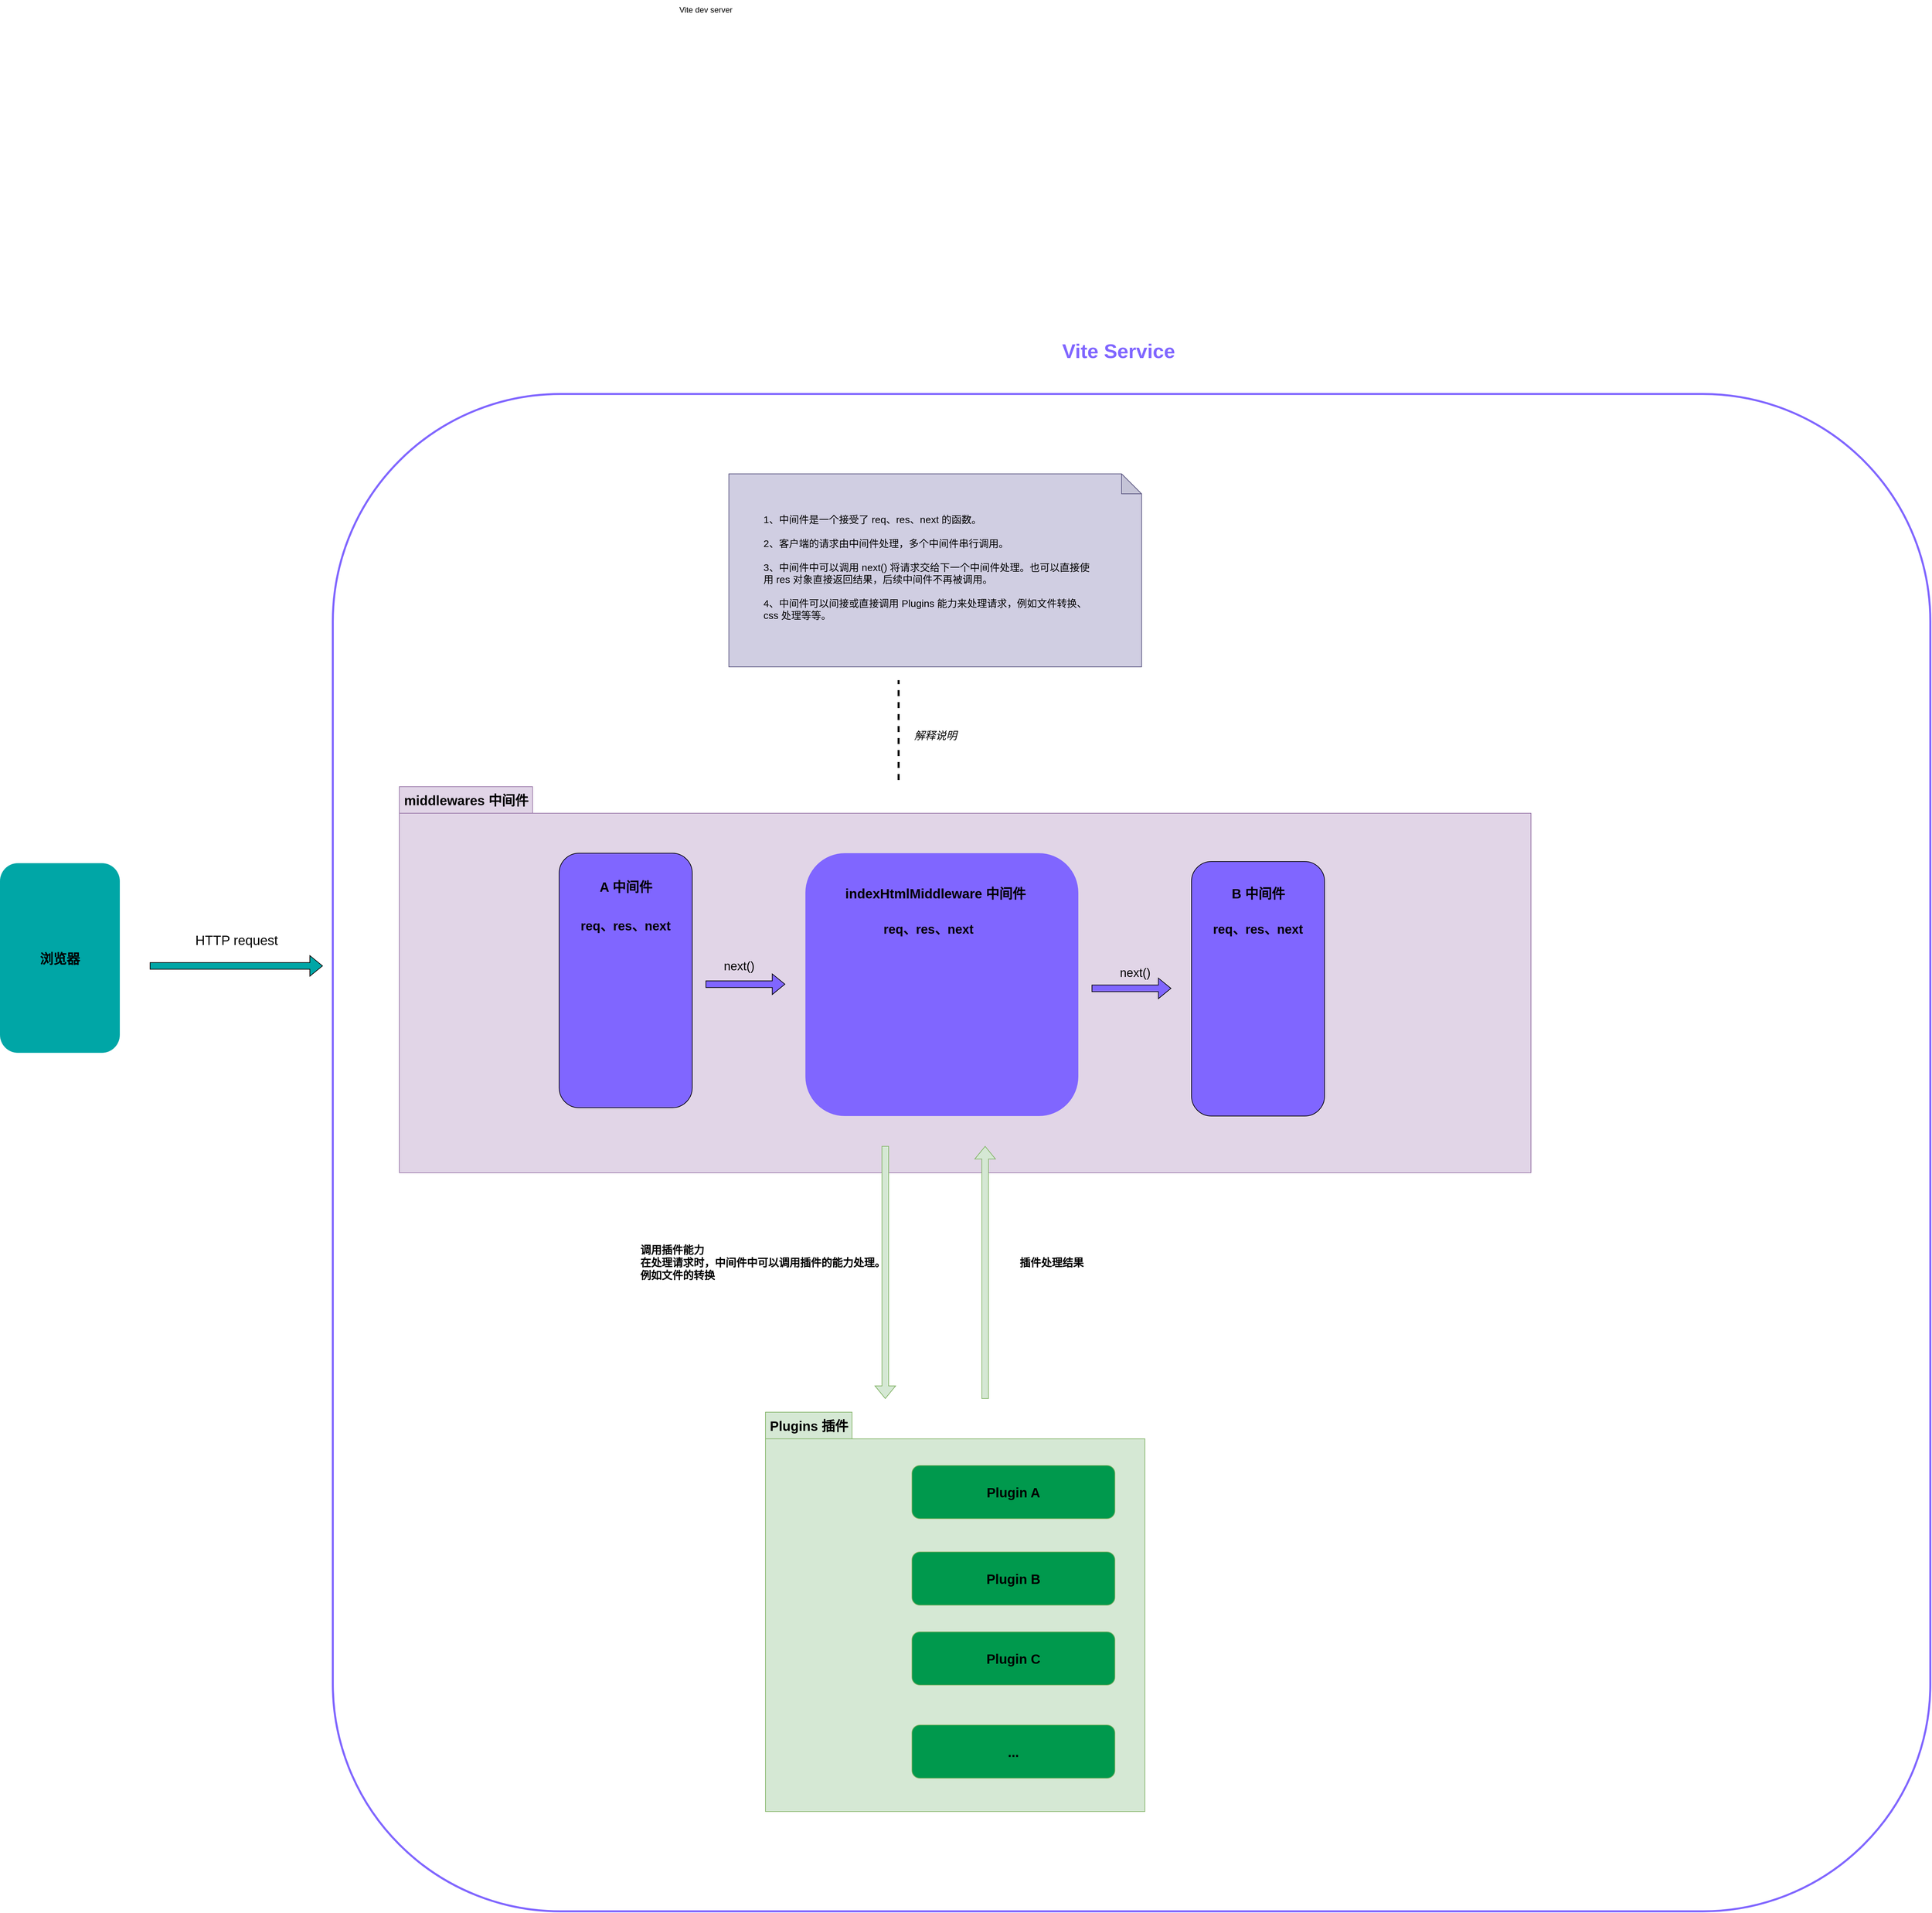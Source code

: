 <mxfile version="24.6.5" type="github">
  <diagram name="第 1 页" id="OXRmj3ONts_fg6BUwYeo">
    <mxGraphModel dx="2901" dy="2267" grid="1" gridSize="10" guides="1" tooltips="1" connect="1" arrows="1" fold="1" page="1" pageScale="1" pageWidth="827" pageHeight="1169" math="0" shadow="0">
      <root>
        <mxCell id="0" />
        <mxCell id="1" parent="0" />
        <mxCell id="Advp9efCXmAQx4mpiXnv-3" style="edgeStyle=orthogonalEdgeStyle;rounded=0;orthogonalLoop=1;jettySize=auto;html=1;strokeColor=none;" parent="1" source="Advp9efCXmAQx4mpiXnv-2" edge="1">
          <mxGeometry relative="1" as="geometry">
            <mxPoint x="350" y="350" as="targetPoint" />
          </mxGeometry>
        </mxCell>
        <mxCell id="Advp9efCXmAQx4mpiXnv-2" value="浏览器" style="rounded=1;whiteSpace=wrap;html=1;fillColor=#00A6A6;strokeColor=none;fontSize=20;fontStyle=1" parent="1" vertex="1">
          <mxGeometry x="-250" y="245" width="180" height="285" as="geometry" />
        </mxCell>
        <mxCell id="Advp9efCXmAQx4mpiXnv-4" value="HTTP request" style="text;html=1;align=center;verticalAlign=middle;resizable=0;points=[];autosize=1;strokeColor=none;fillColor=none;fontSize=20;" parent="1" vertex="1">
          <mxGeometry x="30" y="340" width="150" height="40" as="geometry" />
        </mxCell>
        <mxCell id="Advp9efCXmAQx4mpiXnv-12" value="" style="rounded=0;whiteSpace=wrap;html=1;strokeColor=#9673a6;fillColor=#e1d5e7;" parent="1" vertex="1">
          <mxGeometry x="350" y="170" width="1700" height="540" as="geometry" />
        </mxCell>
        <mxCell id="Advp9efCXmAQx4mpiXnv-13" value="middlewares 中间件" style="text;html=1;align=center;verticalAlign=middle;resizable=0;points=[];autosize=1;strokeColor=#9673a6;fillColor=#e1d5e7;fontStyle=1;fontSize=20;" parent="1" vertex="1">
          <mxGeometry x="350" y="130" width="200" height="40" as="geometry" />
        </mxCell>
        <mxCell id="Advp9efCXmAQx4mpiXnv-14" value="" style="rounded=1;whiteSpace=wrap;html=1;fillColor=#8066FF;strokeColor=none;" parent="1" vertex="1">
          <mxGeometry x="960" y="230" width="410" height="395" as="geometry" />
        </mxCell>
        <mxCell id="Advp9efCXmAQx4mpiXnv-15" value="" style="rounded=1;whiteSpace=wrap;html=1;strokeColor=default;fillColor=#8066FF;" parent="1" vertex="1">
          <mxGeometry x="1540" y="242.5" width="200" height="382.5" as="geometry" />
        </mxCell>
        <mxCell id="Advp9efCXmAQx4mpiXnv-27" value="Vite dev server" style="text;html=1;align=center;verticalAlign=middle;resizable=0;points=[];autosize=1;strokeColor=none;fillColor=none;" parent="1" vertex="1">
          <mxGeometry x="760" y="-1052" width="100" height="30" as="geometry" />
        </mxCell>
        <mxCell id="Advp9efCXmAQx4mpiXnv-29" style="edgeStyle=orthogonalEdgeStyle;rounded=0;orthogonalLoop=1;jettySize=auto;html=1;strokeColor=none;" parent="1" edge="1">
          <mxGeometry relative="1" as="geometry">
            <mxPoint x="390" y="-500" as="targetPoint" />
            <mxPoint x="120" y="-500.0" as="sourcePoint" />
          </mxGeometry>
        </mxCell>
        <mxCell id="Advp9efCXmAQx4mpiXnv-33" value="indexHtmlMiddleware 中间件" style="text;html=1;align=center;verticalAlign=middle;resizable=0;points=[];autosize=1;strokeColor=none;fillColor=none;fontStyle=1;fontSize=20;" parent="1" vertex="1">
          <mxGeometry x="1015" y="270" width="280" height="40" as="geometry" />
        </mxCell>
        <mxCell id="Advp9efCXmAQx4mpiXnv-35" value="" style="rounded=1;whiteSpace=wrap;html=1;strokeColor=default;fillColor=#8066FF;" parent="1" vertex="1">
          <mxGeometry x="590" y="230" width="200" height="382.5" as="geometry" />
        </mxCell>
        <mxCell id="Advp9efCXmAQx4mpiXnv-39" value="req、res、next" style="text;html=1;align=center;verticalAlign=middle;whiteSpace=wrap;rounded=0;fontSize=19;fontStyle=1;strokeColor=none;" parent="1" vertex="1">
          <mxGeometry x="575" y="325" width="230" height="30" as="geometry" />
        </mxCell>
        <mxCell id="Advp9efCXmAQx4mpiXnv-41" value="req、res、next" style="text;html=1;align=center;verticalAlign=middle;whiteSpace=wrap;rounded=0;fontSize=19;fontStyle=1;strokeColor=none;" parent="1" vertex="1">
          <mxGeometry x="1525" y="330" width="230" height="30" as="geometry" />
        </mxCell>
        <mxCell id="Advp9efCXmAQx4mpiXnv-42" value="req、res、next" style="text;html=1;align=center;verticalAlign=middle;whiteSpace=wrap;rounded=0;fontSize=19;fontStyle=1;strokeColor=none;" parent="1" vertex="1">
          <mxGeometry x="1030" y="330" width="230" height="30" as="geometry" />
        </mxCell>
        <mxCell id="Advp9efCXmAQx4mpiXnv-47" value="" style="shape=flexArrow;endArrow=classic;html=1;rounded=0;strokeColor=none;" parent="1" edge="1">
          <mxGeometry width="50" height="50" relative="1" as="geometry">
            <mxPoint x="1060" y="650" as="sourcePoint" />
            <mxPoint x="1060" y="1110" as="targetPoint" />
          </mxGeometry>
        </mxCell>
        <mxCell id="Advp9efCXmAQx4mpiXnv-48" value="" style="shape=flexArrow;endArrow=classic;html=1;rounded=0;strokeColor=none;" parent="1" edge="1">
          <mxGeometry width="50" height="50" relative="1" as="geometry">
            <mxPoint x="1241" y="1110" as="sourcePoint" />
            <mxPoint x="1240.999" y="650" as="targetPoint" />
          </mxGeometry>
        </mxCell>
        <mxCell id="Advp9efCXmAQx4mpiXnv-58" value="" style="rounded=0;whiteSpace=wrap;html=1;fillColor=#d5e8d4;strokeColor=#82b366;" parent="1" vertex="1">
          <mxGeometry x="900" y="1110" width="570" height="560" as="geometry" />
        </mxCell>
        <mxCell id="Advp9efCXmAQx4mpiXnv-59" value="Plugin A" style="rounded=1;whiteSpace=wrap;html=1;fillColor=#00994D;strokeColor=#82b366;fontSize=20;fontStyle=1" parent="1" vertex="1">
          <mxGeometry x="1120" y="1150" width="305" height="80" as="geometry" />
        </mxCell>
        <mxCell id="Advp9efCXmAQx4mpiXnv-60" value="..." style="rounded=1;whiteSpace=wrap;html=1;fillColor=#00994D;strokeColor=#82b366;fontSize=20;fontStyle=1" parent="1" vertex="1">
          <mxGeometry x="1120" y="1540" width="305" height="80" as="geometry" />
        </mxCell>
        <mxCell id="Advp9efCXmAQx4mpiXnv-61" value="Plugin C" style="rounded=1;whiteSpace=wrap;html=1;fillColor=#00994D;strokeColor=#82b366;fontSize=20;fontStyle=1" parent="1" vertex="1">
          <mxGeometry x="1120" y="1400" width="305" height="80" as="geometry" />
        </mxCell>
        <mxCell id="Advp9efCXmAQx4mpiXnv-62" value="Plugin B" style="rounded=1;whiteSpace=wrap;html=1;fillColor=#00994D;strokeColor=#82b366;fontSize=20;fontStyle=1" parent="1" vertex="1">
          <mxGeometry x="1120" y="1280" width="305" height="80" as="geometry" />
        </mxCell>
        <mxCell id="Advp9efCXmAQx4mpiXnv-63" value="" style="shape=flexArrow;endArrow=classic;html=1;rounded=0;fillColor=#d5e8d4;strokeColor=#82b366;" parent="1" edge="1">
          <mxGeometry width="50" height="50" relative="1" as="geometry">
            <mxPoint x="1080" y="670" as="sourcePoint" />
            <mxPoint x="1080" y="1050" as="targetPoint" />
          </mxGeometry>
        </mxCell>
        <mxCell id="Advp9efCXmAQx4mpiXnv-64" value="" style="shape=flexArrow;endArrow=classic;html=1;rounded=0;fillColor=#d5e8d4;strokeColor=#82b366;" parent="1" edge="1">
          <mxGeometry width="50" height="50" relative="1" as="geometry">
            <mxPoint x="1230" y="1050" as="sourcePoint" />
            <mxPoint x="1230" y="670" as="targetPoint" />
          </mxGeometry>
        </mxCell>
        <mxCell id="Advp9efCXmAQx4mpiXnv-65" value="&lt;div style=&quot;font-size: 16px;&quot;&gt;调用插件能力&lt;/div&gt;在处理请求时，中间件中可以调用插件的能力处理。&lt;div style=&quot;font-size: 16px;&quot;&gt;例如文件的转换&lt;/div&gt;" style="text;html=1;align=left;verticalAlign=middle;resizable=0;points=[];autosize=1;strokeColor=none;fillColor=none;fontSize=16;fontStyle=1" parent="1" vertex="1">
          <mxGeometry x="710" y="810" width="390" height="70" as="geometry" />
        </mxCell>
        <mxCell id="Advp9efCXmAQx4mpiXnv-66" value="插件处理结果" style="text;html=1;align=left;verticalAlign=middle;resizable=0;points=[];autosize=1;strokeColor=none;fillColor=none;fontSize=16;fontStyle=1" parent="1" vertex="1">
          <mxGeometry x="1280" y="830" width="120" height="30" as="geometry" />
        </mxCell>
        <mxCell id="Advp9efCXmAQx4mpiXnv-67" value="" style="group;fillColor=none;strokeColor=none;" parent="1" vertex="1" connectable="0">
          <mxGeometry x="845" y="-340" width="620" height="290" as="geometry" />
        </mxCell>
        <mxCell id="Advp9efCXmAQx4mpiXnv-43" value="" style="shape=note;whiteSpace=wrap;html=1;backgroundOutline=1;darkOpacity=0.05;strokeColor=#56517e;labelBorderColor=default;fillColor=#d0cee2;" parent="Advp9efCXmAQx4mpiXnv-67" vertex="1">
          <mxGeometry width="620" height="290" as="geometry" />
        </mxCell>
        <mxCell id="Advp9efCXmAQx4mpiXnv-44" value="1、中间件是一个接受了 req、res、next 的函数。&lt;div style=&quot;font-size: 15px;&quot;&gt;&lt;br style=&quot;font-size: 15px;&quot;&gt;&lt;/div&gt;&lt;div style=&quot;font-size: 15px;&quot;&gt;2、客户端的请求由中间件处理，多个中间件串行调用。&lt;/div&gt;&lt;div style=&quot;font-size: 15px;&quot;&gt;&lt;br style=&quot;font-size: 15px;&quot;&gt;&lt;/div&gt;&lt;div style=&quot;font-size: 15px;&quot;&gt;3、中间件中可以调用 next() 将请求交给下一个中间件处理。也可以直接使用 res 对象直接返回结果，后续中间件不再被调用。&lt;/div&gt;&lt;div style=&quot;font-size: 15px;&quot;&gt;&lt;br style=&quot;font-size: 15px;&quot;&gt;&lt;/div&gt;&lt;div style=&quot;font-size: 15px;&quot;&gt;4、中间件可以间接或直接调用 Plugins 能力来处理请求，例如文件转换、css 处理等等。&lt;/div&gt;" style="text;html=1;align=left;verticalAlign=middle;whiteSpace=wrap;rounded=0;fontSize=15;strokeColor=none;fillColor=#d0cee2;" parent="Advp9efCXmAQx4mpiXnv-67" vertex="1">
          <mxGeometry x="50" y="30" width="500" height="220" as="geometry" />
        </mxCell>
        <mxCell id="Advp9efCXmAQx4mpiXnv-68" value="A 中间件" style="text;html=1;align=center;verticalAlign=middle;resizable=0;points=[];autosize=1;strokeColor=none;fillColor=none;fontStyle=1;fontSize=20;" parent="1" vertex="1">
          <mxGeometry x="640" y="260" width="100" height="40" as="geometry" />
        </mxCell>
        <mxCell id="Advp9efCXmAQx4mpiXnv-69" value="B 中间件" style="text;html=1;align=center;verticalAlign=middle;resizable=0;points=[];autosize=1;strokeColor=none;fillColor=none;fontStyle=1;fontSize=20;" parent="1" vertex="1">
          <mxGeometry x="1590" y="270" width="100" height="40" as="geometry" />
        </mxCell>
        <mxCell id="Advp9efCXmAQx4mpiXnv-70" value="" style="shape=flexArrow;endArrow=classic;html=1;rounded=0;entryX=0.341;entryY=0.537;entryDx=0;entryDy=0;entryPerimeter=0;fillColor=#8066FF;" parent="1" edge="1">
          <mxGeometry width="50" height="50" relative="1" as="geometry">
            <mxPoint x="810" y="426.9" as="sourcePoint" />
            <mxPoint x="929.7" y="426.88" as="targetPoint" />
          </mxGeometry>
        </mxCell>
        <mxCell id="Advp9efCXmAQx4mpiXnv-71" value="" style="shape=flexArrow;endArrow=classic;html=1;rounded=0;entryX=0.341;entryY=0.537;entryDx=0;entryDy=0;entryPerimeter=0;fillColor=#8066FF;" parent="1" edge="1">
          <mxGeometry width="50" height="50" relative="1" as="geometry">
            <mxPoint x="1390" y="433.15" as="sourcePoint" />
            <mxPoint x="1509.7" y="433.13" as="targetPoint" />
          </mxGeometry>
        </mxCell>
        <mxCell id="Advp9efCXmAQx4mpiXnv-72" value="next()" style="text;html=1;align=center;verticalAlign=middle;resizable=0;points=[];autosize=1;strokeColor=none;fillColor=none;fontSize=18;" parent="1" vertex="1">
          <mxGeometry x="825" y="380" width="70" height="40" as="geometry" />
        </mxCell>
        <mxCell id="Advp9efCXmAQx4mpiXnv-73" value="next()" style="text;html=1;align=center;verticalAlign=middle;resizable=0;points=[];autosize=1;strokeColor=none;fillColor=none;fontSize=18;" parent="1" vertex="1">
          <mxGeometry x="1420" y="390" width="70" height="40" as="geometry" />
        </mxCell>
        <mxCell id="Advp9efCXmAQx4mpiXnv-75" value="Plugins 插件" style="text;html=1;align=center;verticalAlign=middle;resizable=0;points=[];autosize=1;strokeColor=#82b366;fillColor=#d5e8d4;fontStyle=1;fontSize=20;" parent="1" vertex="1">
          <mxGeometry x="900" y="1070" width="130" height="40" as="geometry" />
        </mxCell>
        <mxCell id="Advp9efCXmAQx4mpiXnv-76" value="" style="endArrow=none;dashed=1;html=1;rounded=0;strokeWidth=3;" parent="1" edge="1">
          <mxGeometry width="50" height="50" relative="1" as="geometry">
            <mxPoint x="1100" y="120" as="sourcePoint" />
            <mxPoint x="1100" y="-30" as="targetPoint" />
          </mxGeometry>
        </mxCell>
        <mxCell id="Advp9efCXmAQx4mpiXnv-77" value="" style="shape=flexArrow;endArrow=classic;html=1;rounded=0;fillColor=#00A6A6;" parent="1" edge="1">
          <mxGeometry width="50" height="50" relative="1" as="geometry">
            <mxPoint x="-25" y="399.38" as="sourcePoint" />
            <mxPoint x="235" y="399.38" as="targetPoint" />
          </mxGeometry>
        </mxCell>
        <mxCell id="Advp9efCXmAQx4mpiXnv-78" value="解释说明" style="text;html=1;align=center;verticalAlign=middle;resizable=0;points=[];autosize=1;strokeColor=none;fillColor=none;fontSize=16;fontStyle=2" parent="1" vertex="1">
          <mxGeometry x="1110" y="38" width="90" height="30" as="geometry" />
        </mxCell>
        <mxCell id="Advp9efCXmAQx4mpiXnv-79" value="" style="rounded=1;whiteSpace=wrap;html=1;fillColor=none;strokeWidth=3;strokeColor=#8066FF;" parent="1" vertex="1">
          <mxGeometry x="250" y="-460" width="2400" height="2280" as="geometry" />
        </mxCell>
        <mxCell id="Advp9efCXmAQx4mpiXnv-80" value="Vite Service" style="text;html=1;align=center;verticalAlign=middle;resizable=0;points=[];autosize=1;strokeColor=none;fillColor=none;fontSize=30;fontStyle=1;fontColor=#8066FF;" parent="1" vertex="1">
          <mxGeometry x="1340" y="-550" width="180" height="50" as="geometry" />
        </mxCell>
      </root>
    </mxGraphModel>
  </diagram>
</mxfile>
